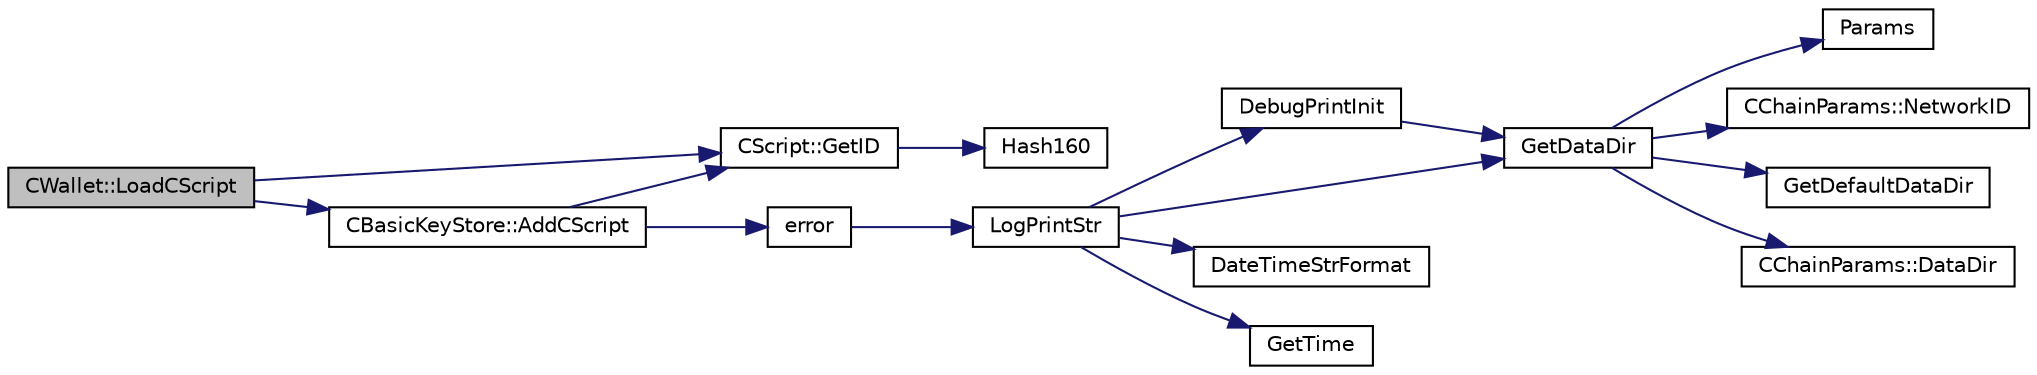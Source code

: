 digraph "CWallet::LoadCScript"
{
  edge [fontname="Helvetica",fontsize="10",labelfontname="Helvetica",labelfontsize="10"];
  node [fontname="Helvetica",fontsize="10",shape=record];
  rankdir="LR";
  Node2310 [label="CWallet::LoadCScript",height=0.2,width=0.4,color="black", fillcolor="grey75", style="filled", fontcolor="black"];
  Node2310 -> Node2311 [color="midnightblue",fontsize="10",style="solid",fontname="Helvetica"];
  Node2311 [label="CScript::GetID",height=0.2,width=0.4,color="black", fillcolor="white", style="filled",URL="$d9/d4b/class_c_script.html#a650fd970d7f03946c741ded7dba2c72c"];
  Node2311 -> Node2312 [color="midnightblue",fontsize="10",style="solid",fontname="Helvetica"];
  Node2312 [label="Hash160",height=0.2,width=0.4,color="black", fillcolor="white", style="filled",URL="$db/dfb/hash_8h.html#a4490f70ddae16e9e48460a0416a48a6b"];
  Node2310 -> Node2313 [color="midnightblue",fontsize="10",style="solid",fontname="Helvetica"];
  Node2313 [label="CBasicKeyStore::AddCScript",height=0.2,width=0.4,color="black", fillcolor="white", style="filled",URL="$db/db1/class_c_basic_key_store.html#a56249ce3540398999cd397eeb662e836"];
  Node2313 -> Node2314 [color="midnightblue",fontsize="10",style="solid",fontname="Helvetica"];
  Node2314 [label="error",height=0.2,width=0.4,color="black", fillcolor="white", style="filled",URL="$d8/d3c/util_8h.html#af8985880cf4ef26df0a5aa2ffcb76662"];
  Node2314 -> Node2315 [color="midnightblue",fontsize="10",style="solid",fontname="Helvetica"];
  Node2315 [label="LogPrintStr",height=0.2,width=0.4,color="black", fillcolor="white", style="filled",URL="$d8/d3c/util_8h.html#afd4c3002b2797c0560adddb6af3ca1da"];
  Node2315 -> Node2316 [color="midnightblue",fontsize="10",style="solid",fontname="Helvetica"];
  Node2316 [label="DebugPrintInit",height=0.2,width=0.4,color="black", fillcolor="white", style="filled",URL="$df/d2d/util_8cpp.html#a751ff5f21d880737811136b5e0bcea12"];
  Node2316 -> Node2317 [color="midnightblue",fontsize="10",style="solid",fontname="Helvetica"];
  Node2317 [label="GetDataDir",height=0.2,width=0.4,color="black", fillcolor="white", style="filled",URL="$df/d2d/util_8cpp.html#ab83866a054745d4b30a3948a1b44beba"];
  Node2317 -> Node2318 [color="midnightblue",fontsize="10",style="solid",fontname="Helvetica"];
  Node2318 [label="Params",height=0.2,width=0.4,color="black", fillcolor="white", style="filled",URL="$df/dbf/chainparams_8cpp.html#ace5c5b706d71a324a417dd2db394fd4a",tooltip="Return the currently selected parameters. "];
  Node2317 -> Node2319 [color="midnightblue",fontsize="10",style="solid",fontname="Helvetica"];
  Node2319 [label="CChainParams::NetworkID",height=0.2,width=0.4,color="black", fillcolor="white", style="filled",URL="$d1/d4f/class_c_chain_params.html#a90dc493ec0c0325c98c3ac06eb99862b"];
  Node2317 -> Node2320 [color="midnightblue",fontsize="10",style="solid",fontname="Helvetica"];
  Node2320 [label="GetDefaultDataDir",height=0.2,width=0.4,color="black", fillcolor="white", style="filled",URL="$df/d2d/util_8cpp.html#ab272995de020a3bcbf743be630e485c6"];
  Node2317 -> Node2321 [color="midnightblue",fontsize="10",style="solid",fontname="Helvetica"];
  Node2321 [label="CChainParams::DataDir",height=0.2,width=0.4,color="black", fillcolor="white", style="filled",URL="$d1/d4f/class_c_chain_params.html#a959488b5d8e6fe62857940b831d73a78"];
  Node2315 -> Node2317 [color="midnightblue",fontsize="10",style="solid",fontname="Helvetica"];
  Node2315 -> Node2322 [color="midnightblue",fontsize="10",style="solid",fontname="Helvetica"];
  Node2322 [label="DateTimeStrFormat",height=0.2,width=0.4,color="black", fillcolor="white", style="filled",URL="$df/d2d/util_8cpp.html#a749bc6776c8ec72d7c5e4dea56aee415"];
  Node2315 -> Node2323 [color="midnightblue",fontsize="10",style="solid",fontname="Helvetica"];
  Node2323 [label="GetTime",height=0.2,width=0.4,color="black", fillcolor="white", style="filled",URL="$df/d2d/util_8cpp.html#a46fac5fba8ba905b5f9acb364f5d8c6f"];
  Node2313 -> Node2311 [color="midnightblue",fontsize="10",style="solid",fontname="Helvetica"];
}
